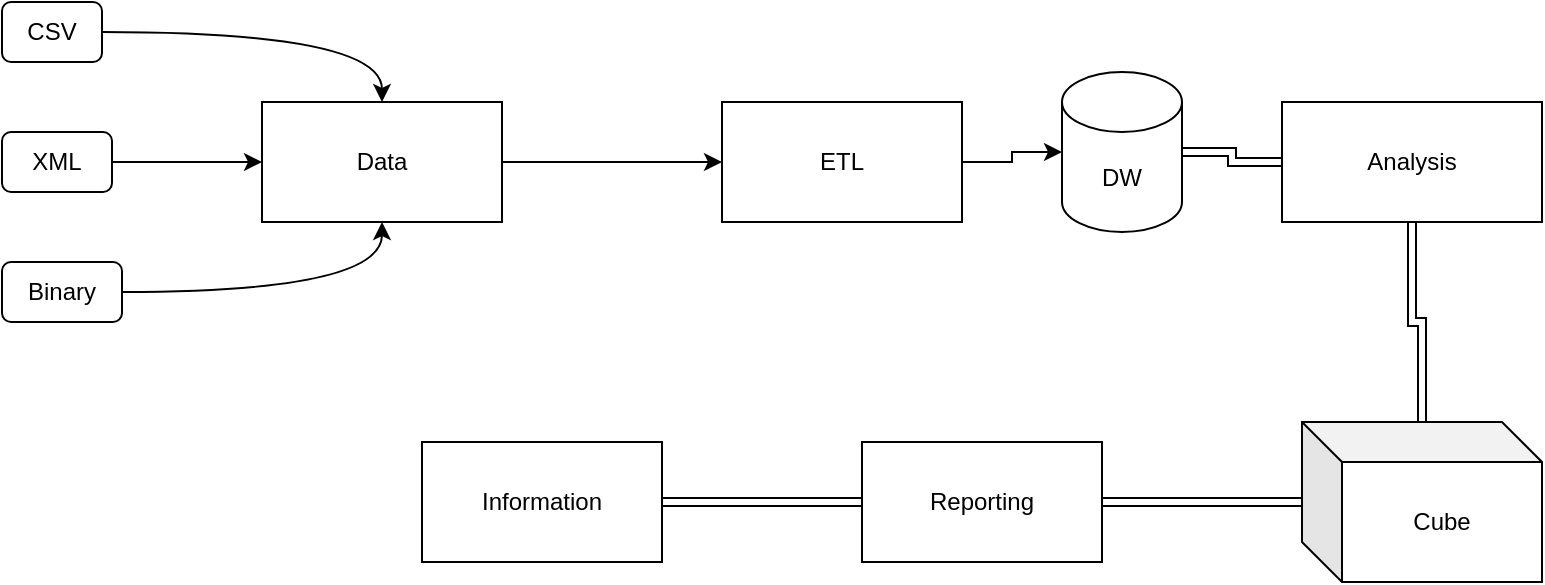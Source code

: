 <mxfile version="16.5.6" type="github" pages="5">
  <diagram id="JhzkgyImC-D4xN26EuLz" name="BI Life Cycle">
    <mxGraphModel dx="1038" dy="571" grid="1" gridSize="10" guides="1" tooltips="1" connect="1" arrows="1" fold="1" page="1" pageScale="1" pageWidth="850" pageHeight="1100" math="0" shadow="0">
      <root>
        <mxCell id="0" />
        <mxCell id="1" parent="0" />
        <mxCell id="8UzQynJ_HaTBU1YiGK5f-9" style="edgeStyle=orthogonalEdgeStyle;rounded=0;orthogonalLoop=1;jettySize=auto;html=1;" edge="1" parent="1" source="8UzQynJ_HaTBU1YiGK5f-2" target="8UzQynJ_HaTBU1YiGK5f-7">
          <mxGeometry relative="1" as="geometry" />
        </mxCell>
        <mxCell id="8UzQynJ_HaTBU1YiGK5f-2" value="XML" style="rounded=1;whiteSpace=wrap;html=1;" vertex="1" parent="1">
          <mxGeometry x="80" y="175" width="55" height="30" as="geometry" />
        </mxCell>
        <mxCell id="8UzQynJ_HaTBU1YiGK5f-8" style="edgeStyle=orthogonalEdgeStyle;rounded=0;orthogonalLoop=1;jettySize=auto;html=1;curved=1;" edge="1" parent="1" source="8UzQynJ_HaTBU1YiGK5f-3" target="8UzQynJ_HaTBU1YiGK5f-7">
          <mxGeometry relative="1" as="geometry" />
        </mxCell>
        <mxCell id="8UzQynJ_HaTBU1YiGK5f-3" value="CSV" style="rounded=1;whiteSpace=wrap;html=1;" vertex="1" parent="1">
          <mxGeometry x="80" y="110" width="50" height="30" as="geometry" />
        </mxCell>
        <mxCell id="8UzQynJ_HaTBU1YiGK5f-10" value="" style="edgeStyle=orthogonalEdgeStyle;rounded=0;orthogonalLoop=1;jettySize=auto;html=1;curved=1;" edge="1" parent="1" source="8UzQynJ_HaTBU1YiGK5f-4" target="8UzQynJ_HaTBU1YiGK5f-7">
          <mxGeometry relative="1" as="geometry" />
        </mxCell>
        <mxCell id="8UzQynJ_HaTBU1YiGK5f-4" value="Binary" style="rounded=1;whiteSpace=wrap;html=1;" vertex="1" parent="1">
          <mxGeometry x="80" y="240" width="60" height="30" as="geometry" />
        </mxCell>
        <mxCell id="8UzQynJ_HaTBU1YiGK5f-13" value="" style="edgeStyle=orthogonalEdgeStyle;rounded=0;orthogonalLoop=1;jettySize=auto;html=1;" edge="1" parent="1" source="8UzQynJ_HaTBU1YiGK5f-7" target="8UzQynJ_HaTBU1YiGK5f-12">
          <mxGeometry relative="1" as="geometry" />
        </mxCell>
        <mxCell id="8UzQynJ_HaTBU1YiGK5f-7" value="Data" style="rounded=0;whiteSpace=wrap;html=1;" vertex="1" parent="1">
          <mxGeometry x="210" y="160" width="120" height="60" as="geometry" />
        </mxCell>
        <mxCell id="8UzQynJ_HaTBU1YiGK5f-17" value="" style="edgeStyle=orthogonalEdgeStyle;rounded=0;orthogonalLoop=1;jettySize=auto;html=1;" edge="1" parent="1" source="8UzQynJ_HaTBU1YiGK5f-12" target="8UzQynJ_HaTBU1YiGK5f-14">
          <mxGeometry relative="1" as="geometry" />
        </mxCell>
        <mxCell id="8UzQynJ_HaTBU1YiGK5f-12" value="ETL" style="rounded=0;whiteSpace=wrap;html=1;" vertex="1" parent="1">
          <mxGeometry x="440" y="160" width="120" height="60" as="geometry" />
        </mxCell>
        <mxCell id="8UzQynJ_HaTBU1YiGK5f-18" value="" style="edgeStyle=orthogonalEdgeStyle;rounded=0;orthogonalLoop=1;jettySize=auto;html=1;shape=link;" edge="1" parent="1" source="8UzQynJ_HaTBU1YiGK5f-14" target="8UzQynJ_HaTBU1YiGK5f-15">
          <mxGeometry relative="1" as="geometry" />
        </mxCell>
        <mxCell id="8UzQynJ_HaTBU1YiGK5f-14" value="DW" style="shape=cylinder3;whiteSpace=wrap;html=1;boundedLbl=1;backgroundOutline=1;size=15;" vertex="1" parent="1">
          <mxGeometry x="610" y="145" width="60" height="80" as="geometry" />
        </mxCell>
        <mxCell id="8UzQynJ_HaTBU1YiGK5f-15" value="Analysis" style="rounded=0;whiteSpace=wrap;html=1;" vertex="1" parent="1">
          <mxGeometry x="720" y="160" width="130" height="60" as="geometry" />
        </mxCell>
        <mxCell id="8UzQynJ_HaTBU1YiGK5f-20" value="" style="edgeStyle=orthogonalEdgeStyle;shape=link;rounded=0;orthogonalLoop=1;jettySize=auto;html=1;" edge="1" parent="1" source="8UzQynJ_HaTBU1YiGK5f-19" target="8UzQynJ_HaTBU1YiGK5f-15">
          <mxGeometry relative="1" as="geometry" />
        </mxCell>
        <mxCell id="8UzQynJ_HaTBU1YiGK5f-23" value="" style="edgeStyle=orthogonalEdgeStyle;shape=link;rounded=0;orthogonalLoop=1;jettySize=auto;html=1;" edge="1" parent="1" source="8UzQynJ_HaTBU1YiGK5f-19">
          <mxGeometry relative="1" as="geometry">
            <mxPoint x="630" y="360" as="targetPoint" />
          </mxGeometry>
        </mxCell>
        <mxCell id="8UzQynJ_HaTBU1YiGK5f-19" value="Cube" style="shape=cube;whiteSpace=wrap;html=1;boundedLbl=1;backgroundOutline=1;darkOpacity=0.05;darkOpacity2=0.1;" vertex="1" parent="1">
          <mxGeometry x="730" y="320" width="120" height="80" as="geometry" />
        </mxCell>
        <mxCell id="8UzQynJ_HaTBU1YiGK5f-26" value="Reporting" style="rounded=0;whiteSpace=wrap;html=1;" vertex="1" parent="1">
          <mxGeometry x="510" y="330" width="120" height="60" as="geometry" />
        </mxCell>
        <mxCell id="8UzQynJ_HaTBU1YiGK5f-28" value="" style="edgeStyle=orthogonalEdgeStyle;shape=link;rounded=0;orthogonalLoop=1;jettySize=auto;html=1;" edge="1" parent="1" source="8UzQynJ_HaTBU1YiGK5f-27" target="8UzQynJ_HaTBU1YiGK5f-26">
          <mxGeometry relative="1" as="geometry" />
        </mxCell>
        <mxCell id="8UzQynJ_HaTBU1YiGK5f-27" value="Information" style="rounded=0;whiteSpace=wrap;html=1;" vertex="1" parent="1">
          <mxGeometry x="290" y="330" width="120" height="60" as="geometry" />
        </mxCell>
      </root>
    </mxGraphModel>
  </diagram>
  <diagram id="32WvWOO6G4Cik-zciEL9" name="SSAS Cubes">
    <mxGraphModel dx="1038" dy="571" grid="1" gridSize="10" guides="1" tooltips="1" connect="1" arrows="1" fold="1" page="1" pageScale="1" pageWidth="850" pageHeight="1100" math="0" shadow="0">
      <root>
        <mxCell id="PuivGJuVg-wQoTGAMXvK-0" />
        <mxCell id="PuivGJuVg-wQoTGAMXvK-1" parent="PuivGJuVg-wQoTGAMXvK-0" />
        <mxCell id="PuivGJuVg-wQoTGAMXvK-6" style="edgeStyle=orthogonalEdgeStyle;rounded=0;orthogonalLoop=1;jettySize=auto;html=1;" edge="1" parent="PuivGJuVg-wQoTGAMXvK-1" source="PuivGJuVg-wQoTGAMXvK-3" target="PuivGJuVg-wQoTGAMXvK-4">
          <mxGeometry relative="1" as="geometry" />
        </mxCell>
        <mxCell id="PuivGJuVg-wQoTGAMXvK-7" style="edgeStyle=orthogonalEdgeStyle;rounded=0;orthogonalLoop=1;jettySize=auto;html=1;" edge="1" parent="PuivGJuVg-wQoTGAMXvK-1" source="PuivGJuVg-wQoTGAMXvK-3" target="PuivGJuVg-wQoTGAMXvK-5">
          <mxGeometry relative="1" as="geometry">
            <Array as="points">
              <mxPoint x="420" y="240" />
              <mxPoint x="655" y="240" />
            </Array>
          </mxGeometry>
        </mxCell>
        <mxCell id="PuivGJuVg-wQoTGAMXvK-3" value="SSAS Cubes" style="shape=cube;whiteSpace=wrap;html=1;boundedLbl=1;backgroundOutline=1;darkOpacity=0.05;darkOpacity2=0.1;" vertex="1" parent="PuivGJuVg-wQoTGAMXvK-1">
          <mxGeometry x="320" y="80" width="200" height="90" as="geometry" />
        </mxCell>
        <mxCell id="PuivGJuVg-wQoTGAMXvK-10" value="" style="edgeStyle=orthogonalEdgeStyle;rounded=0;orthogonalLoop=1;jettySize=auto;html=1;fontColor=default;" edge="1" parent="PuivGJuVg-wQoTGAMXvK-1" source="PuivGJuVg-wQoTGAMXvK-4" target="PuivGJuVg-wQoTGAMXvK-9">
          <mxGeometry relative="1" as="geometry" />
        </mxCell>
        <mxCell id="PuivGJuVg-wQoTGAMXvK-4" value="Multi-Dimensional&lt;br&gt;[m-OLAP]" style="rounded=0;whiteSpace=wrap;html=1;" vertex="1" parent="PuivGJuVg-wQoTGAMXvK-1">
          <mxGeometry x="160" y="300" width="180" height="60" as="geometry" />
        </mxCell>
        <mxCell id="PuivGJuVg-wQoTGAMXvK-12" value="" style="edgeStyle=orthogonalEdgeStyle;rounded=0;orthogonalLoop=1;jettySize=auto;html=1;fontColor=default;" edge="1" parent="PuivGJuVg-wQoTGAMXvK-1" source="PuivGJuVg-wQoTGAMXvK-5" target="PuivGJuVg-wQoTGAMXvK-11">
          <mxGeometry relative="1" as="geometry" />
        </mxCell>
        <mxCell id="PuivGJuVg-wQoTGAMXvK-5" value="Tabular" style="rounded=0;whiteSpace=wrap;html=1;" vertex="1" parent="PuivGJuVg-wQoTGAMXvK-1">
          <mxGeometry x="560" y="300" width="190" height="60" as="geometry" />
        </mxCell>
        <mxCell id="PuivGJuVg-wQoTGAMXvK-8" value="SSAS cubes has 2 types of models :" style="text;html=1;strokeColor=none;fillColor=none;align=center;verticalAlign=middle;whiteSpace=wrap;rounded=0;labelBackgroundColor=default;" vertex="1" parent="PuivGJuVg-wQoTGAMXvK-1">
          <mxGeometry x="420" y="190" width="240" height="40" as="geometry" />
        </mxCell>
        <mxCell id="PuivGJuVg-wQoTGAMXvK-9" value="For multidimensional models, we are processing dimensions and cube partitions" style="text;strokeColor=none;fillColor=none;align=left;verticalAlign=middle;whiteSpace=wrap;rounded=0;fontColor=default;labelBackgroundColor=default;" vertex="1" parent="PuivGJuVg-wQoTGAMXvK-1">
          <mxGeometry x="120" y="400" width="240" height="60" as="geometry" />
        </mxCell>
        <mxCell id="PuivGJuVg-wQoTGAMXvK-11" value="For tabular models, we are processing tables and partitions." style="text;strokeColor=none;fillColor=none;align=left;verticalAlign=middle;whiteSpace=wrap;rounded=0;fontColor=default;labelBackgroundColor=default;" vertex="1" parent="PuivGJuVg-wQoTGAMXvK-1">
          <mxGeometry x="560" y="390" width="240" height="70" as="geometry" />
        </mxCell>
      </root>
    </mxGraphModel>
  </diagram>
  <diagram id="Y_lWf4qPFcXqctHnYwXb" name="Power BI">
    <mxGraphModel dx="1038" dy="571" grid="1" gridSize="10" guides="1" tooltips="1" connect="1" arrows="1" fold="1" page="1" pageScale="1" pageWidth="850" pageHeight="1100" math="0" shadow="0">
      <root>
        <mxCell id="PrLqWZvnRohKOz_KjmCJ-0" />
        <mxCell id="PrLqWZvnRohKOz_KjmCJ-1" parent="PrLqWZvnRohKOz_KjmCJ-0" />
        <mxCell id="PrLqWZvnRohKOz_KjmCJ-5" style="rounded=0;orthogonalLoop=1;jettySize=auto;html=1;entryX=0.5;entryY=0;entryDx=0;entryDy=0;exitX=0.5;exitY=1;exitDx=0;exitDy=0;edgeStyle=orthogonalEdgeStyle;" edge="1" parent="PrLqWZvnRohKOz_KjmCJ-1" source="PrLqWZvnRohKOz_KjmCJ-2" target="PrLqWZvnRohKOz_KjmCJ-3">
          <mxGeometry relative="1" as="geometry">
            <mxPoint x="260" y="150" as="sourcePoint" />
          </mxGeometry>
        </mxCell>
        <mxCell id="PrLqWZvnRohKOz_KjmCJ-6" style="edgeStyle=orthogonalEdgeStyle;rounded=0;orthogonalLoop=1;jettySize=auto;html=1;" edge="1" parent="PrLqWZvnRohKOz_KjmCJ-1" source="PrLqWZvnRohKOz_KjmCJ-2" target="PrLqWZvnRohKOz_KjmCJ-4">
          <mxGeometry relative="1" as="geometry">
            <Array as="points">
              <mxPoint x="260" y="170" />
              <mxPoint x="425" y="170" />
            </Array>
          </mxGeometry>
        </mxCell>
        <mxCell id="PrLqWZvnRohKOz_KjmCJ-2" value="Power BI" style="rounded=0;whiteSpace=wrap;html=1;" vertex="1" parent="PrLqWZvnRohKOz_KjmCJ-1">
          <mxGeometry x="200" y="80" width="120" height="60" as="geometry" />
        </mxCell>
        <mxCell id="PrLqWZvnRohKOz_KjmCJ-11" value="" style="edgeStyle=orthogonalEdgeStyle;rounded=0;orthogonalLoop=1;jettySize=auto;html=1;" edge="1" parent="PrLqWZvnRohKOz_KjmCJ-1" source="PrLqWZvnRohKOz_KjmCJ-3" target="PrLqWZvnRohKOz_KjmCJ-7">
          <mxGeometry relative="1" as="geometry" />
        </mxCell>
        <mxCell id="PrLqWZvnRohKOz_KjmCJ-3" value="Power BI Desktop" style="rounded=1;whiteSpace=wrap;html=1;" vertex="1" parent="PrLqWZvnRohKOz_KjmCJ-1">
          <mxGeometry x="70" y="200" width="120" height="60" as="geometry" />
        </mxCell>
        <mxCell id="PrLqWZvnRohKOz_KjmCJ-9" value="" style="edgeStyle=orthogonalEdgeStyle;rounded=0;orthogonalLoop=1;jettySize=auto;html=1;" edge="1" parent="PrLqWZvnRohKOz_KjmCJ-1" source="PrLqWZvnRohKOz_KjmCJ-4" target="PrLqWZvnRohKOz_KjmCJ-8">
          <mxGeometry relative="1" as="geometry" />
        </mxCell>
        <mxCell id="PrLqWZvnRohKOz_KjmCJ-4" value="Power BI Service" style="rounded=1;whiteSpace=wrap;html=1;" vertex="1" parent="PrLqWZvnRohKOz_KjmCJ-1">
          <mxGeometry x="365" y="200" width="120" height="60" as="geometry" />
        </mxCell>
        <mxCell id="PrLqWZvnRohKOz_KjmCJ-7" value="&lt;ul&gt;&lt;li&gt;Installed on Desktop&lt;/li&gt;&lt;li&gt;Developer creates a report and generates a .pbix file&lt;/li&gt;&lt;li&gt;Generated file will be pushed to the Power BI Service [on the required workspace]&lt;/li&gt;&lt;/ul&gt;" style="shape=note;whiteSpace=wrap;html=1;backgroundOutline=1;darkOpacity=0.05;align=left;" vertex="1" parent="PrLqWZvnRohKOz_KjmCJ-1">
          <mxGeometry x="40" y="310" width="190" height="190" as="geometry" />
        </mxCell>
        <mxCell id="PrLqWZvnRohKOz_KjmCJ-8" value="&lt;ul&gt;&lt;li&gt;Once the File pushed to the service, user can see 2 types of files on the workspace:&lt;br&gt;1&amp;gt; Report&amp;nbsp;&lt;br&gt;2&amp;gt; Dataset&lt;/li&gt;&lt;/ul&gt;" style="shape=note;whiteSpace=wrap;html=1;backgroundOutline=1;darkOpacity=0.05;align=left;" vertex="1" parent="PrLqWZvnRohKOz_KjmCJ-1">
          <mxGeometry x="340" y="320" width="190" height="180" as="geometry" />
        </mxCell>
      </root>
    </mxGraphModel>
  </diagram>
  <diagram id="-tgfkHnamFS5OOfSuGr3" name="Cubes to Power BI">
    <mxGraphModel dx="1038" dy="571" grid="1" gridSize="10" guides="1" tooltips="1" connect="1" arrows="1" fold="1" page="1" pageScale="1" pageWidth="850" pageHeight="1100" math="0" shadow="0">
      <root>
        <mxCell id="PNfwx2TKsF5dFHJ5w1FN-0" />
        <mxCell id="PNfwx2TKsF5dFHJ5w1FN-1" parent="PNfwx2TKsF5dFHJ5w1FN-0" />
        <mxCell id="PNfwx2TKsF5dFHJ5w1FN-4" value="" style="edgeStyle=orthogonalEdgeStyle;rounded=0;orthogonalLoop=1;jettySize=auto;html=1;" edge="1" parent="PNfwx2TKsF5dFHJ5w1FN-1" source="PNfwx2TKsF5dFHJ5w1FN-2" target="PNfwx2TKsF5dFHJ5w1FN-3">
          <mxGeometry relative="1" as="geometry" />
        </mxCell>
        <mxCell id="PNfwx2TKsF5dFHJ5w1FN-2" value="Data coming on the SQL Server [OLTP]" style="rounded=0;whiteSpace=wrap;html=1;" vertex="1" parent="PNfwx2TKsF5dFHJ5w1FN-1">
          <mxGeometry x="320" y="80" width="240" height="60" as="geometry" />
        </mxCell>
        <mxCell id="uAI8Wc8-C3a6XIUMk5UG-0" style="edgeStyle=orthogonalEdgeStyle;rounded=0;orthogonalLoop=1;jettySize=auto;html=1;fontColor=default;" edge="1" parent="PNfwx2TKsF5dFHJ5w1FN-1" source="PNfwx2TKsF5dFHJ5w1FN-3" target="PNfwx2TKsF5dFHJ5w1FN-7">
          <mxGeometry relative="1" as="geometry" />
        </mxCell>
        <mxCell id="PNfwx2TKsF5dFHJ5w1FN-3" value="Data Coming on SSAS&amp;nbsp;&lt;br&gt;[OLAP]" style="rounded=0;whiteSpace=wrap;html=1;" vertex="1" parent="PNfwx2TKsF5dFHJ5w1FN-1">
          <mxGeometry x="320" y="240" width="240" height="60" as="geometry" />
        </mxCell>
        <mxCell id="PNfwx2TKsF5dFHJ5w1FN-5" value="" style="strokeWidth=2;html=1;shape=mxgraph.flowchart.database;whiteSpace=wrap;" vertex="1" parent="PNfwx2TKsF5dFHJ5w1FN-1">
          <mxGeometry x="660" y="80" width="60" height="60" as="geometry" />
        </mxCell>
        <mxCell id="PNfwx2TKsF5dFHJ5w1FN-6" value="" style="shape=cube;whiteSpace=wrap;html=1;boundedLbl=1;backgroundOutline=1;darkOpacity=0.05;darkOpacity2=0.1;" vertex="1" parent="PNfwx2TKsF5dFHJ5w1FN-1">
          <mxGeometry x="650" y="240" width="90" height="60" as="geometry" />
        </mxCell>
        <mxCell id="PNfwx2TKsF5dFHJ5w1FN-7" value="Reports are generated in POWER BI using SSAS Cubes" style="rounded=1;whiteSpace=wrap;html=1;" vertex="1" parent="PNfwx2TKsF5dFHJ5w1FN-1">
          <mxGeometry x="320" y="440" width="240" height="60" as="geometry" />
        </mxCell>
        <mxCell id="uAI8Wc8-C3a6XIUMk5UG-1" value="Limitation Of Using This Approach:&amp;nbsp;&lt;br&gt;&lt;ul&gt;&lt;li&gt;If we are using &lt;b&gt;Live Connection&lt;/b&gt;&amp;nbsp; then we can connect to only single data set.&lt;/li&gt;&lt;li&gt;While we are using &lt;b&gt;IMPORT &lt;/b&gt;mode, we are getting memory issues for that Microsoft team is already engaged and have no solution for that as of now.&lt;/li&gt;&lt;/ul&gt;" style="shape=note;whiteSpace=wrap;html=1;backgroundOutline=1;darkOpacity=0.05;labelBackgroundColor=default;fontColor=default;align=left;" vertex="1" parent="PNfwx2TKsF5dFHJ5w1FN-1">
          <mxGeometry x="30" y="440" width="250" height="240" as="geometry" />
        </mxCell>
      </root>
    </mxGraphModel>
  </diagram>
  <diagram id="FTBWX5BI25BOrN6cOPPx" name="Page-5">
    <mxGraphModel dx="1038" dy="571" grid="1" gridSize="10" guides="1" tooltips="1" connect="1" arrows="1" fold="1" page="1" pageScale="1" pageWidth="850" pageHeight="1100" math="0" shadow="0">
      <root>
        <mxCell id="dweeYfuLtmWH40pPqprW-0" />
        <mxCell id="dweeYfuLtmWH40pPqprW-1" parent="dweeYfuLtmWH40pPqprW-0" />
      </root>
    </mxGraphModel>
  </diagram>
</mxfile>
